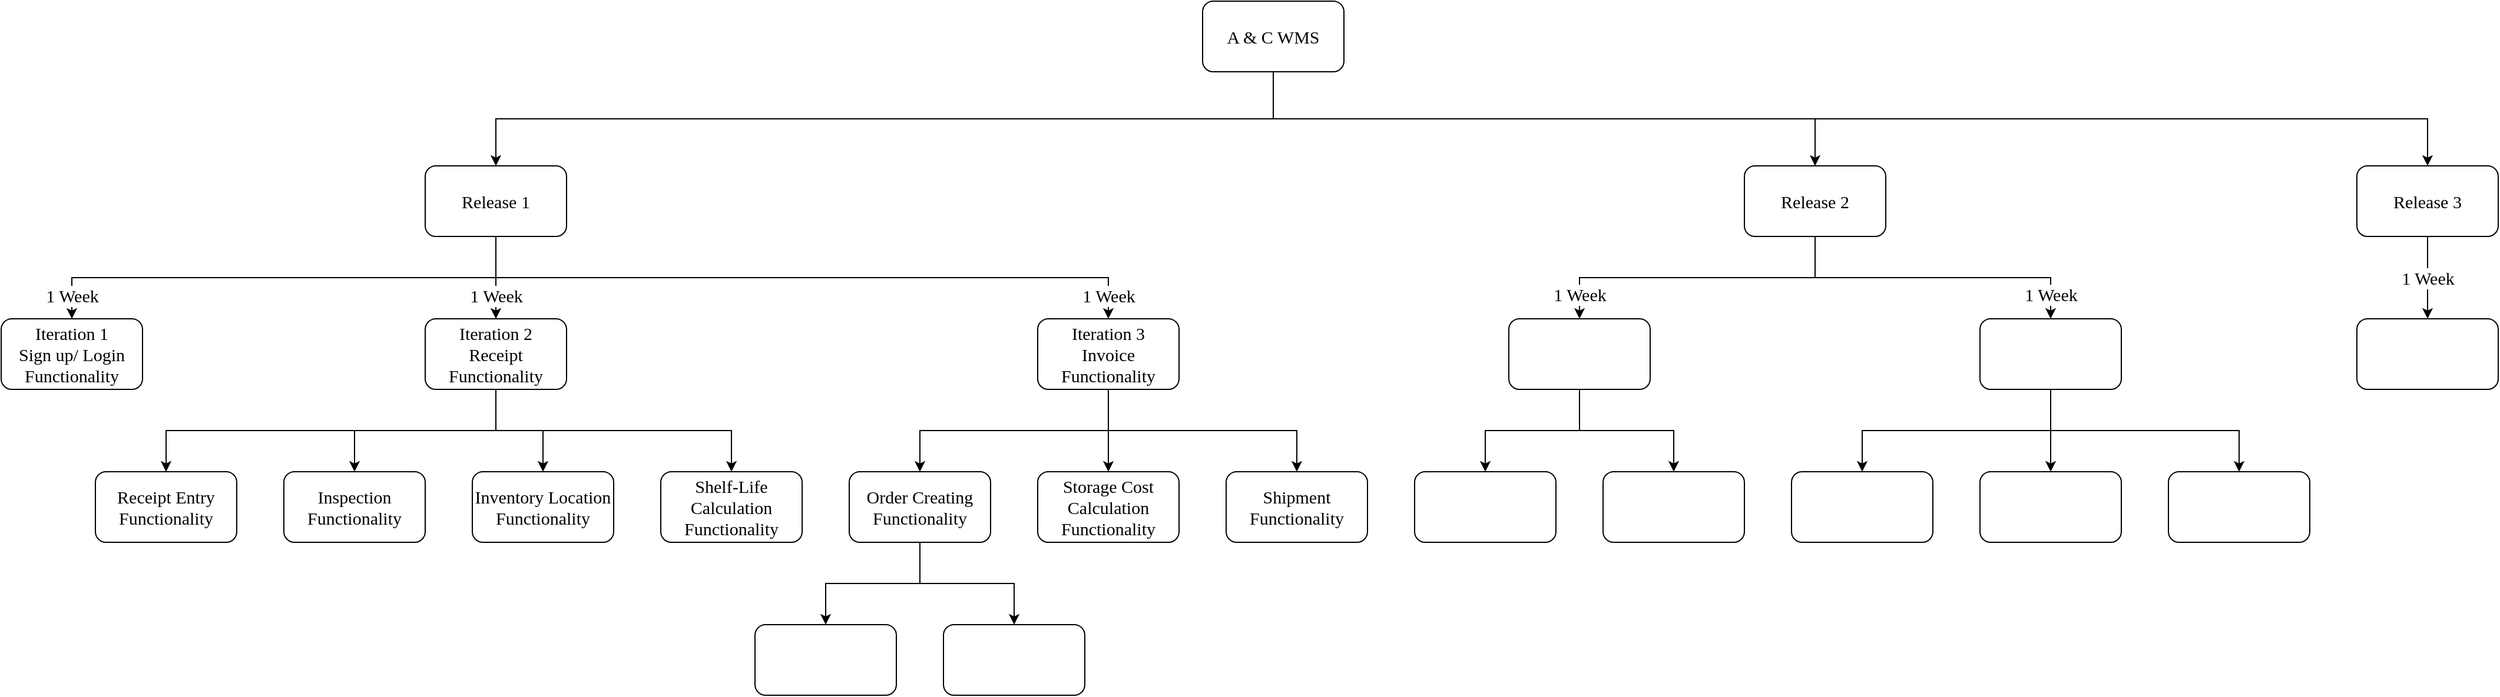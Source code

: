 <mxfile version="20.2.0" type="github">
  <diagram id="cU4OAi840j_sRIVLiYRo" name="Page-1">
    <mxGraphModel dx="1384" dy="823" grid="1" gridSize="10" guides="1" tooltips="1" connect="1" arrows="1" fold="1" page="1" pageScale="1" pageWidth="3500" pageHeight="3500" math="0" shadow="0">
      <root>
        <mxCell id="0" />
        <mxCell id="1" parent="0" />
        <mxCell id="Y3KX7zLdYKdvh9AWJ_t6-16" style="edgeStyle=orthogonalEdgeStyle;rounded=0;orthogonalLoop=1;jettySize=auto;html=1;exitX=0.5;exitY=1;exitDx=0;exitDy=0;entryX=0.5;entryY=0;entryDx=0;entryDy=0;fontSize=15;fontFamily=Times New Roman;" edge="1" parent="1" source="Y3KX7zLdYKdvh9AWJ_t6-9" target="Y3KX7zLdYKdvh9AWJ_t6-10">
          <mxGeometry relative="1" as="geometry" />
        </mxCell>
        <mxCell id="Y3KX7zLdYKdvh9AWJ_t6-17" style="edgeStyle=orthogonalEdgeStyle;rounded=0;orthogonalLoop=1;jettySize=auto;html=1;exitX=0.5;exitY=1;exitDx=0;exitDy=0;entryX=0.5;entryY=0;entryDx=0;entryDy=0;fontSize=15;fontFamily=Times New Roman;" edge="1" parent="1" source="Y3KX7zLdYKdvh9AWJ_t6-9" target="Y3KX7zLdYKdvh9AWJ_t6-11">
          <mxGeometry relative="1" as="geometry" />
        </mxCell>
        <mxCell id="Y3KX7zLdYKdvh9AWJ_t6-18" style="edgeStyle=orthogonalEdgeStyle;rounded=0;orthogonalLoop=1;jettySize=auto;html=1;exitX=0.5;exitY=1;exitDx=0;exitDy=0;entryX=0.5;entryY=0;entryDx=0;entryDy=0;fontSize=15;fontFamily=Times New Roman;" edge="1" parent="1" source="Y3KX7zLdYKdvh9AWJ_t6-9" target="Y3KX7zLdYKdvh9AWJ_t6-12">
          <mxGeometry relative="1" as="geometry" />
        </mxCell>
        <mxCell id="Y3KX7zLdYKdvh9AWJ_t6-19" style="edgeStyle=orthogonalEdgeStyle;rounded=0;orthogonalLoop=1;jettySize=auto;html=1;exitX=0.5;exitY=1;exitDx=0;exitDy=0;entryX=0.5;entryY=0;entryDx=0;entryDy=0;fontSize=15;fontFamily=Times New Roman;" edge="1" parent="1" source="Y3KX7zLdYKdvh9AWJ_t6-9" target="Y3KX7zLdYKdvh9AWJ_t6-13">
          <mxGeometry relative="1" as="geometry" />
        </mxCell>
        <mxCell id="Y3KX7zLdYKdvh9AWJ_t6-5" style="edgeStyle=orthogonalEdgeStyle;rounded=0;orthogonalLoop=1;jettySize=auto;html=1;exitX=0.5;exitY=1;exitDx=0;exitDy=0;entryX=0.5;entryY=0;entryDx=0;entryDy=0;fontSize=15;fontFamily=Times New Roman;" edge="1" parent="1" source="Y3KX7zLdYKdvh9AWJ_t6-1" target="Y3KX7zLdYKdvh9AWJ_t6-32">
          <mxGeometry relative="1" as="geometry">
            <mxPoint x="1520" y="190" as="targetPoint" />
          </mxGeometry>
        </mxCell>
        <mxCell id="Y3KX7zLdYKdvh9AWJ_t6-6" style="edgeStyle=orthogonalEdgeStyle;rounded=0;orthogonalLoop=1;jettySize=auto;html=1;exitX=0.5;exitY=1;exitDx=0;exitDy=0;entryX=0.5;entryY=0;entryDx=0;entryDy=0;fontSize=15;fontFamily=Times New Roman;" edge="1" parent="1" source="Y3KX7zLdYKdvh9AWJ_t6-1" target="Y3KX7zLdYKdvh9AWJ_t6-2">
          <mxGeometry relative="1" as="geometry" />
        </mxCell>
        <mxCell id="Y3KX7zLdYKdvh9AWJ_t6-7" style="edgeStyle=orthogonalEdgeStyle;rounded=0;orthogonalLoop=1;jettySize=auto;html=1;exitX=0.5;exitY=1;exitDx=0;exitDy=0;entryX=0.5;entryY=0;entryDx=0;entryDy=0;fontSize=15;fontFamily=Times New Roman;" edge="1" parent="1" source="Y3KX7zLdYKdvh9AWJ_t6-1" target="Y3KX7zLdYKdvh9AWJ_t6-4">
          <mxGeometry relative="1" as="geometry" />
        </mxCell>
        <mxCell id="Y3KX7zLdYKdvh9AWJ_t6-1" value="A &amp;amp; C WMS" style="rounded=1;whiteSpace=wrap;html=1;fontSize=15;fontFamily=Times New Roman;" vertex="1" parent="1">
          <mxGeometry x="1300" y="50" width="120" height="60" as="geometry" />
        </mxCell>
        <mxCell id="Y3KX7zLdYKdvh9AWJ_t6-14" style="edgeStyle=orthogonalEdgeStyle;rounded=0;orthogonalLoop=1;jettySize=auto;html=1;exitX=0.5;exitY=1;exitDx=0;exitDy=0;entryX=0.5;entryY=0;entryDx=0;entryDy=0;fontSize=15;fontFamily=Times New Roman;" edge="1" parent="1" source="Y3KX7zLdYKdvh9AWJ_t6-2" target="Y3KX7zLdYKdvh9AWJ_t6-8">
          <mxGeometry relative="1" as="geometry" />
        </mxCell>
        <mxCell id="Y3KX7zLdYKdvh9AWJ_t6-54" value="1 Week" style="edgeLabel;html=1;align=center;verticalAlign=middle;resizable=0;points=[];fontSize=15;fontFamily=Times New Roman;" vertex="1" connectable="0" parent="Y3KX7zLdYKdvh9AWJ_t6-14">
          <mxGeometry x="0.877" relative="1" as="geometry">
            <mxPoint y="6" as="offset" />
          </mxGeometry>
        </mxCell>
        <mxCell id="Y3KX7zLdYKdvh9AWJ_t6-15" style="edgeStyle=orthogonalEdgeStyle;rounded=0;orthogonalLoop=1;jettySize=auto;html=1;exitX=0.5;exitY=1;exitDx=0;exitDy=0;entryX=0.5;entryY=0;entryDx=0;entryDy=0;fontSize=15;fontFamily=Times New Roman;" edge="1" parent="1" source="Y3KX7zLdYKdvh9AWJ_t6-2" target="Y3KX7zLdYKdvh9AWJ_t6-9">
          <mxGeometry relative="1" as="geometry" />
        </mxCell>
        <mxCell id="Y3KX7zLdYKdvh9AWJ_t6-55" value="1 Week" style="edgeLabel;html=1;align=center;verticalAlign=middle;resizable=0;points=[];fontSize=15;fontFamily=Times New Roman;" vertex="1" connectable="0" parent="Y3KX7zLdYKdvh9AWJ_t6-15">
          <mxGeometry x="0.708" y="2" relative="1" as="geometry">
            <mxPoint x="-2" y="-10" as="offset" />
          </mxGeometry>
        </mxCell>
        <mxCell id="Y3KX7zLdYKdvh9AWJ_t6-28" value="1 Week" style="edgeStyle=orthogonalEdgeStyle;rounded=0;orthogonalLoop=1;jettySize=auto;html=1;exitX=0.5;exitY=1;exitDx=0;exitDy=0;entryX=0.5;entryY=0;entryDx=0;entryDy=0;fontSize=15;fontFamily=Times New Roman;" edge="1" parent="1" source="Y3KX7zLdYKdvh9AWJ_t6-2" target="Y3KX7zLdYKdvh9AWJ_t6-23">
          <mxGeometry x="0.932" relative="1" as="geometry">
            <mxPoint as="offset" />
          </mxGeometry>
        </mxCell>
        <mxCell id="Y3KX7zLdYKdvh9AWJ_t6-2" value="Release 1" style="rounded=1;whiteSpace=wrap;html=1;fontSize=15;fontFamily=Times New Roman;" vertex="1" parent="1">
          <mxGeometry x="640" y="190" width="120" height="60" as="geometry" />
        </mxCell>
        <mxCell id="Y3KX7zLdYKdvh9AWJ_t6-50" value="1 Week" style="edgeStyle=orthogonalEdgeStyle;rounded=0;orthogonalLoop=1;jettySize=auto;html=1;exitX=0.5;exitY=1;exitDx=0;exitDy=0;entryX=0.5;entryY=0;entryDx=0;entryDy=0;fontSize=15;fontFamily=Times New Roman;" edge="1" parent="1" source="Y3KX7zLdYKdvh9AWJ_t6-4" target="Y3KX7zLdYKdvh9AWJ_t6-40">
          <mxGeometry x="0.852" relative="1" as="geometry">
            <mxPoint y="-1" as="offset" />
          </mxGeometry>
        </mxCell>
        <mxCell id="Y3KX7zLdYKdvh9AWJ_t6-51" value="1 Week" style="edgeStyle=orthogonalEdgeStyle;rounded=0;orthogonalLoop=1;jettySize=auto;html=1;exitX=0.5;exitY=1;exitDx=0;exitDy=0;entryX=0.5;entryY=0;entryDx=0;entryDy=0;fontSize=15;fontFamily=Times New Roman;" edge="1" parent="1" source="Y3KX7zLdYKdvh9AWJ_t6-4" target="Y3KX7zLdYKdvh9AWJ_t6-46">
          <mxGeometry x="0.852" relative="1" as="geometry">
            <mxPoint y="-1" as="offset" />
          </mxGeometry>
        </mxCell>
        <mxCell id="Y3KX7zLdYKdvh9AWJ_t6-4" value="Release 2" style="rounded=1;whiteSpace=wrap;html=1;fontSize=15;fontFamily=Times New Roman;" vertex="1" parent="1">
          <mxGeometry x="1760" y="190" width="120" height="60" as="geometry" />
        </mxCell>
        <mxCell id="Y3KX7zLdYKdvh9AWJ_t6-8" value="Iteration 1&lt;br&gt;Sign up/ Login Functionality" style="rounded=1;whiteSpace=wrap;html=1;fontSize=15;fontFamily=Times New Roman;" vertex="1" parent="1">
          <mxGeometry x="280" y="320" width="120" height="60" as="geometry" />
        </mxCell>
        <mxCell id="Y3KX7zLdYKdvh9AWJ_t6-9" value="Iteration 2&lt;br&gt;Receipt Functionality" style="rounded=1;whiteSpace=wrap;html=1;fontSize=15;fontFamily=Times New Roman;" vertex="1" parent="1">
          <mxGeometry x="640" y="320" width="120" height="60" as="geometry" />
        </mxCell>
        <mxCell id="Y3KX7zLdYKdvh9AWJ_t6-10" value="Inspection Functionality" style="rounded=1;whiteSpace=wrap;html=1;fontSize=15;fontFamily=Times New Roman;" vertex="1" parent="1">
          <mxGeometry x="520" y="450" width="120" height="60" as="geometry" />
        </mxCell>
        <mxCell id="Y3KX7zLdYKdvh9AWJ_t6-11" value="Inventory Location Functionality" style="rounded=1;whiteSpace=wrap;html=1;fontSize=15;fontFamily=Times New Roman;" vertex="1" parent="1">
          <mxGeometry x="680" y="450" width="120" height="60" as="geometry" />
        </mxCell>
        <mxCell id="Y3KX7zLdYKdvh9AWJ_t6-12" value="Shelf-Life Calculation Functionality" style="rounded=1;whiteSpace=wrap;html=1;fontSize=15;fontFamily=Times New Roman;" vertex="1" parent="1">
          <mxGeometry x="840" y="450" width="120" height="60" as="geometry" />
        </mxCell>
        <mxCell id="Y3KX7zLdYKdvh9AWJ_t6-13" value="Receipt Entry Functionality" style="rounded=1;whiteSpace=wrap;html=1;fontSize=15;fontFamily=Times New Roman;" vertex="1" parent="1">
          <mxGeometry x="360" y="450" width="120" height="60" as="geometry" />
        </mxCell>
        <mxCell id="Y3KX7zLdYKdvh9AWJ_t6-29" style="edgeStyle=orthogonalEdgeStyle;rounded=0;orthogonalLoop=1;jettySize=auto;html=1;exitX=0.5;exitY=1;exitDx=0;exitDy=0;entryX=0.5;entryY=0;entryDx=0;entryDy=0;fontSize=15;fontFamily=Times New Roman;" edge="1" parent="1" source="Y3KX7zLdYKdvh9AWJ_t6-23" target="Y3KX7zLdYKdvh9AWJ_t6-25">
          <mxGeometry relative="1" as="geometry" />
        </mxCell>
        <mxCell id="Y3KX7zLdYKdvh9AWJ_t6-30" style="edgeStyle=orthogonalEdgeStyle;rounded=0;orthogonalLoop=1;jettySize=auto;html=1;exitX=0.5;exitY=1;exitDx=0;exitDy=0;entryX=0.5;entryY=0;entryDx=0;entryDy=0;fontSize=15;fontFamily=Times New Roman;" edge="1" parent="1" source="Y3KX7zLdYKdvh9AWJ_t6-23" target="Y3KX7zLdYKdvh9AWJ_t6-26">
          <mxGeometry relative="1" as="geometry" />
        </mxCell>
        <mxCell id="Y3KX7zLdYKdvh9AWJ_t6-31" style="edgeStyle=orthogonalEdgeStyle;rounded=0;orthogonalLoop=1;jettySize=auto;html=1;exitX=0.5;exitY=1;exitDx=0;exitDy=0;entryX=0.5;entryY=0;entryDx=0;entryDy=0;fontSize=15;fontFamily=Times New Roman;" edge="1" parent="1" source="Y3KX7zLdYKdvh9AWJ_t6-23" target="Y3KX7zLdYKdvh9AWJ_t6-27">
          <mxGeometry relative="1" as="geometry" />
        </mxCell>
        <mxCell id="Y3KX7zLdYKdvh9AWJ_t6-23" value="Iteration 3&lt;br&gt;Invoice Functionality" style="rounded=1;whiteSpace=wrap;html=1;fontSize=15;fontFamily=Times New Roman;" vertex="1" parent="1">
          <mxGeometry x="1160" y="320" width="120" height="60" as="geometry" />
        </mxCell>
        <mxCell id="Y3KX7zLdYKdvh9AWJ_t6-36" style="edgeStyle=orthogonalEdgeStyle;rounded=0;orthogonalLoop=1;jettySize=auto;html=1;exitX=0.5;exitY=1;exitDx=0;exitDy=0;entryX=0.5;entryY=0;entryDx=0;entryDy=0;fontSize=15;fontFamily=Times New Roman;" edge="1" parent="1" source="Y3KX7zLdYKdvh9AWJ_t6-25" target="Y3KX7zLdYKdvh9AWJ_t6-34">
          <mxGeometry relative="1" as="geometry" />
        </mxCell>
        <mxCell id="Y3KX7zLdYKdvh9AWJ_t6-37" style="edgeStyle=orthogonalEdgeStyle;rounded=0;orthogonalLoop=1;jettySize=auto;html=1;exitX=0.5;exitY=1;exitDx=0;exitDy=0;entryX=0.5;entryY=0;entryDx=0;entryDy=0;fontSize=15;fontFamily=Times New Roman;" edge="1" parent="1" source="Y3KX7zLdYKdvh9AWJ_t6-25" target="Y3KX7zLdYKdvh9AWJ_t6-33">
          <mxGeometry relative="1" as="geometry" />
        </mxCell>
        <mxCell id="Y3KX7zLdYKdvh9AWJ_t6-25" value="Order Creating Functionality" style="rounded=1;whiteSpace=wrap;html=1;fontSize=15;fontFamily=Times New Roman;" vertex="1" parent="1">
          <mxGeometry x="1000" y="450" width="120" height="60" as="geometry" />
        </mxCell>
        <mxCell id="Y3KX7zLdYKdvh9AWJ_t6-26" value="Storage Cost Calculation Functionality" style="rounded=1;whiteSpace=wrap;html=1;fontSize=15;fontFamily=Times New Roman;" vertex="1" parent="1">
          <mxGeometry x="1160" y="450" width="120" height="60" as="geometry" />
        </mxCell>
        <mxCell id="Y3KX7zLdYKdvh9AWJ_t6-27" value="Shipment Functionality" style="rounded=1;whiteSpace=wrap;html=1;fontSize=15;fontFamily=Times New Roman;" vertex="1" parent="1">
          <mxGeometry x="1320" y="450" width="120" height="60" as="geometry" />
        </mxCell>
        <mxCell id="Y3KX7zLdYKdvh9AWJ_t6-57" value="1 Week" style="edgeStyle=orthogonalEdgeStyle;rounded=0;orthogonalLoop=1;jettySize=auto;html=1;exitX=0.5;exitY=1;exitDx=0;exitDy=0;entryX=0.5;entryY=0;entryDx=0;entryDy=0;fontFamily=Times New Roman;fontSize=15;" edge="1" parent="1" source="Y3KX7zLdYKdvh9AWJ_t6-32" target="Y3KX7zLdYKdvh9AWJ_t6-56">
          <mxGeometry relative="1" as="geometry" />
        </mxCell>
        <mxCell id="Y3KX7zLdYKdvh9AWJ_t6-32" value="Release 3" style="rounded=1;whiteSpace=wrap;html=1;fontSize=15;fontFamily=Times New Roman;" vertex="1" parent="1">
          <mxGeometry x="2280" y="190" width="120" height="60" as="geometry" />
        </mxCell>
        <mxCell id="Y3KX7zLdYKdvh9AWJ_t6-33" value="" style="rounded=1;whiteSpace=wrap;html=1;fontSize=15;fontFamily=Times New Roman;" vertex="1" parent="1">
          <mxGeometry x="1080" y="580" width="120" height="60" as="geometry" />
        </mxCell>
        <mxCell id="Y3KX7zLdYKdvh9AWJ_t6-34" value="" style="rounded=1;whiteSpace=wrap;html=1;fontSize=15;fontFamily=Times New Roman;" vertex="1" parent="1">
          <mxGeometry x="920" y="580" width="120" height="60" as="geometry" />
        </mxCell>
        <mxCell id="Y3KX7zLdYKdvh9AWJ_t6-38" style="edgeStyle=orthogonalEdgeStyle;rounded=0;orthogonalLoop=1;jettySize=auto;html=1;exitX=0.5;exitY=1;exitDx=0;exitDy=0;entryX=0.5;entryY=0;entryDx=0;entryDy=0;fontSize=15;fontFamily=Times New Roman;" edge="1" parent="1" source="Y3KX7zLdYKdvh9AWJ_t6-40" target="Y3KX7zLdYKdvh9AWJ_t6-42">
          <mxGeometry relative="1" as="geometry" />
        </mxCell>
        <mxCell id="Y3KX7zLdYKdvh9AWJ_t6-39" style="edgeStyle=orthogonalEdgeStyle;rounded=0;orthogonalLoop=1;jettySize=auto;html=1;exitX=0.5;exitY=1;exitDx=0;exitDy=0;entryX=0.5;entryY=0;entryDx=0;entryDy=0;fontSize=15;fontFamily=Times New Roman;" edge="1" parent="1" source="Y3KX7zLdYKdvh9AWJ_t6-40" target="Y3KX7zLdYKdvh9AWJ_t6-41">
          <mxGeometry relative="1" as="geometry" />
        </mxCell>
        <mxCell id="Y3KX7zLdYKdvh9AWJ_t6-40" value="" style="rounded=1;whiteSpace=wrap;html=1;fontSize=15;fontFamily=Times New Roman;" vertex="1" parent="1">
          <mxGeometry x="1560" y="320" width="120" height="60" as="geometry" />
        </mxCell>
        <mxCell id="Y3KX7zLdYKdvh9AWJ_t6-41" value="" style="rounded=1;whiteSpace=wrap;html=1;fontSize=15;fontFamily=Times New Roman;" vertex="1" parent="1">
          <mxGeometry x="1640" y="450" width="120" height="60" as="geometry" />
        </mxCell>
        <mxCell id="Y3KX7zLdYKdvh9AWJ_t6-42" value="" style="rounded=1;whiteSpace=wrap;html=1;fontSize=15;fontFamily=Times New Roman;" vertex="1" parent="1">
          <mxGeometry x="1480" y="450" width="120" height="60" as="geometry" />
        </mxCell>
        <mxCell id="Y3KX7zLdYKdvh9AWJ_t6-43" style="edgeStyle=orthogonalEdgeStyle;rounded=0;orthogonalLoop=1;jettySize=auto;html=1;exitX=0.5;exitY=1;exitDx=0;exitDy=0;entryX=0.5;entryY=0;entryDx=0;entryDy=0;fontSize=15;fontFamily=Times New Roman;" edge="1" parent="1" source="Y3KX7zLdYKdvh9AWJ_t6-46" target="Y3KX7zLdYKdvh9AWJ_t6-47">
          <mxGeometry relative="1" as="geometry" />
        </mxCell>
        <mxCell id="Y3KX7zLdYKdvh9AWJ_t6-44" style="edgeStyle=orthogonalEdgeStyle;rounded=0;orthogonalLoop=1;jettySize=auto;html=1;exitX=0.5;exitY=1;exitDx=0;exitDy=0;entryX=0.5;entryY=0;entryDx=0;entryDy=0;fontSize=15;fontFamily=Times New Roman;" edge="1" parent="1" source="Y3KX7zLdYKdvh9AWJ_t6-46" target="Y3KX7zLdYKdvh9AWJ_t6-48">
          <mxGeometry relative="1" as="geometry" />
        </mxCell>
        <mxCell id="Y3KX7zLdYKdvh9AWJ_t6-45" style="edgeStyle=orthogonalEdgeStyle;rounded=0;orthogonalLoop=1;jettySize=auto;html=1;exitX=0.5;exitY=1;exitDx=0;exitDy=0;entryX=0.5;entryY=0;entryDx=0;entryDy=0;fontSize=15;fontFamily=Times New Roman;" edge="1" parent="1" source="Y3KX7zLdYKdvh9AWJ_t6-46" target="Y3KX7zLdYKdvh9AWJ_t6-49">
          <mxGeometry relative="1" as="geometry" />
        </mxCell>
        <mxCell id="Y3KX7zLdYKdvh9AWJ_t6-46" value="" style="rounded=1;whiteSpace=wrap;html=1;fontSize=15;fontFamily=Times New Roman;" vertex="1" parent="1">
          <mxGeometry x="1960" y="320" width="120" height="60" as="geometry" />
        </mxCell>
        <mxCell id="Y3KX7zLdYKdvh9AWJ_t6-47" value="" style="rounded=1;whiteSpace=wrap;html=1;fontSize=15;fontFamily=Times New Roman;" vertex="1" parent="1">
          <mxGeometry x="1800" y="450" width="120" height="60" as="geometry" />
        </mxCell>
        <mxCell id="Y3KX7zLdYKdvh9AWJ_t6-48" value="" style="rounded=1;whiteSpace=wrap;html=1;fontSize=15;fontFamily=Times New Roman;" vertex="1" parent="1">
          <mxGeometry x="1960" y="450" width="120" height="60" as="geometry" />
        </mxCell>
        <mxCell id="Y3KX7zLdYKdvh9AWJ_t6-49" value="" style="rounded=1;whiteSpace=wrap;html=1;fontSize=15;fontFamily=Times New Roman;" vertex="1" parent="1">
          <mxGeometry x="2120" y="450" width="120" height="60" as="geometry" />
        </mxCell>
        <mxCell id="Y3KX7zLdYKdvh9AWJ_t6-56" value="" style="rounded=1;whiteSpace=wrap;html=1;fontSize=15;fontFamily=Times New Roman;" vertex="1" parent="1">
          <mxGeometry x="2280" y="320" width="120" height="60" as="geometry" />
        </mxCell>
      </root>
    </mxGraphModel>
  </diagram>
</mxfile>
